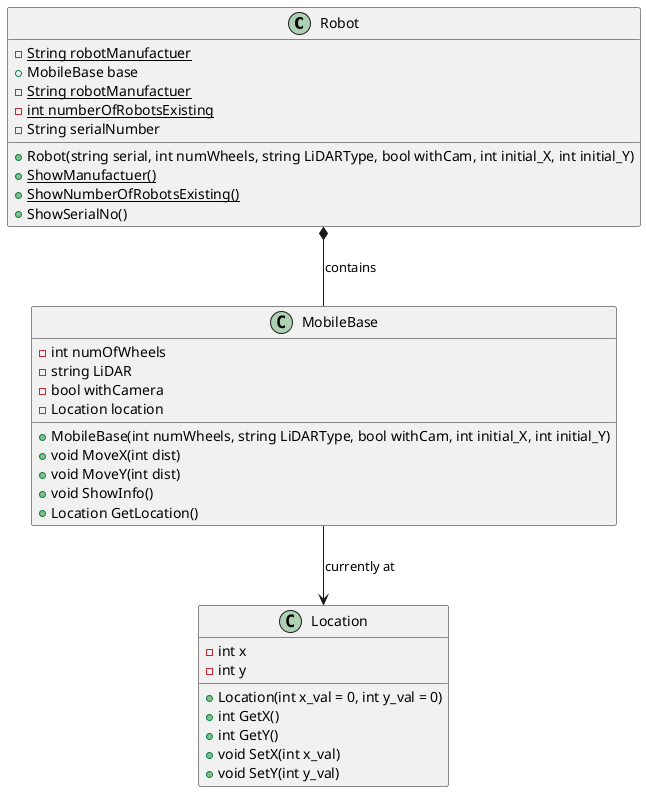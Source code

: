 @startuml robotics_class
Robot *-- MobileBase : contains
class Robot {
	+Robot(string serial, int numWheels, string LiDARType, bool withCam, int initial_X, int initial_Y)
    -{static} String robotManufactuer
    +{static} ShowManufactuer()
    +{static} ShowNumberOfRobotsExisting()
    +ShowSerialNo()
    +MobileBase base
	-{static} String robotManufactuer
	-{static} int numberOfRobotsExisting
	-String serialNumber
}
class MobileBase {
	+MobileBase(int numWheels, string LiDARType, bool withCam, int initial_X, int initial_Y)    
	+void MoveX(int dist)
	+void MoveY(int dist)
    +void ShowInfo()
	+Location GetLocation()
	-int numOfWheels
	-string LiDAR
	-bool withCamera
	-Location location
}
MobileBase --> Location : currently at
class Location {
	+Location(int x_val = 0, int y_val = 0)
	+int GetX()
	+int GetY()
	+void SetX(int x_val)
	+void SetY(int y_val)
	-int x
    -int y
}
@enduml